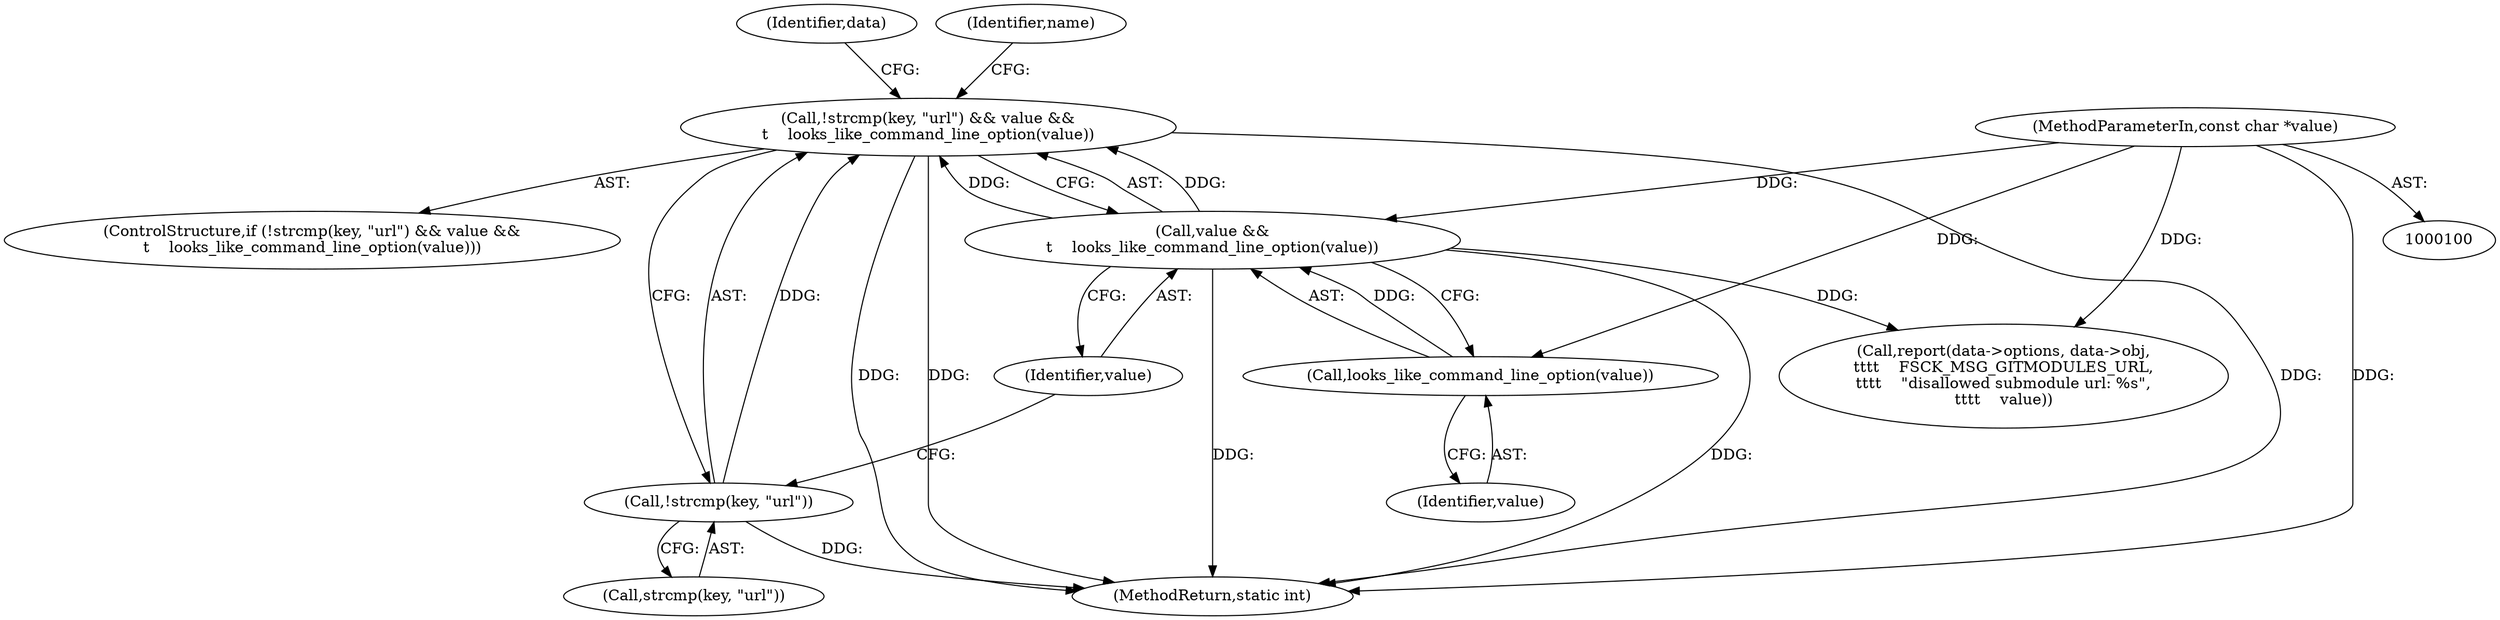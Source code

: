 digraph "0_git_a124133e1e6ab5c7a9fef6d0e6bcb084e3455b46@API" {
"1000155" [label="(Call,!strcmp(key, \"url\") && value &&\n\t    looks_like_command_line_option(value))"];
"1000156" [label="(Call,!strcmp(key, \"url\"))"];
"1000160" [label="(Call,value &&\n\t    looks_like_command_line_option(value))"];
"1000162" [label="(Call,looks_like_command_line_option(value))"];
"1000102" [label="(MethodParameterIn,const char *value)"];
"1000166" [label="(Identifier,data)"];
"1000160" [label="(Call,value &&\n\t    looks_like_command_line_option(value))"];
"1000157" [label="(Call,strcmp(key, \"url\"))"];
"1000179" [label="(Identifier,name)"];
"1000156" [label="(Call,!strcmp(key, \"url\"))"];
"1000102" [label="(MethodParameterIn,const char *value)"];
"1000163" [label="(Identifier,value)"];
"1000168" [label="(Call,report(data->options, data->obj,\n\t\t\t\t    FSCK_MSG_GITMODULES_URL,\n\t\t\t\t    \"disallowed submodule url: %s\",\n\t\t\t\t    value))"];
"1000182" [label="(MethodReturn,static int)"];
"1000161" [label="(Identifier,value)"];
"1000154" [label="(ControlStructure,if (!strcmp(key, \"url\") && value &&\n\t    looks_like_command_line_option(value)))"];
"1000162" [label="(Call,looks_like_command_line_option(value))"];
"1000155" [label="(Call,!strcmp(key, \"url\") && value &&\n\t    looks_like_command_line_option(value))"];
"1000155" -> "1000154"  [label="AST: "];
"1000155" -> "1000156"  [label="CFG: "];
"1000155" -> "1000160"  [label="CFG: "];
"1000156" -> "1000155"  [label="AST: "];
"1000160" -> "1000155"  [label="AST: "];
"1000166" -> "1000155"  [label="CFG: "];
"1000179" -> "1000155"  [label="CFG: "];
"1000155" -> "1000182"  [label="DDG: "];
"1000155" -> "1000182"  [label="DDG: "];
"1000155" -> "1000182"  [label="DDG: "];
"1000156" -> "1000155"  [label="DDG: "];
"1000160" -> "1000155"  [label="DDG: "];
"1000160" -> "1000155"  [label="DDG: "];
"1000156" -> "1000157"  [label="CFG: "];
"1000157" -> "1000156"  [label="AST: "];
"1000161" -> "1000156"  [label="CFG: "];
"1000156" -> "1000182"  [label="DDG: "];
"1000160" -> "1000161"  [label="CFG: "];
"1000160" -> "1000162"  [label="CFG: "];
"1000161" -> "1000160"  [label="AST: "];
"1000162" -> "1000160"  [label="AST: "];
"1000160" -> "1000182"  [label="DDG: "];
"1000160" -> "1000182"  [label="DDG: "];
"1000162" -> "1000160"  [label="DDG: "];
"1000102" -> "1000160"  [label="DDG: "];
"1000160" -> "1000168"  [label="DDG: "];
"1000162" -> "1000163"  [label="CFG: "];
"1000163" -> "1000162"  [label="AST: "];
"1000102" -> "1000162"  [label="DDG: "];
"1000102" -> "1000100"  [label="AST: "];
"1000102" -> "1000182"  [label="DDG: "];
"1000102" -> "1000168"  [label="DDG: "];
}
